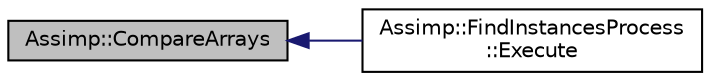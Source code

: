 digraph "Assimp::CompareArrays"
{
  edge [fontname="Helvetica",fontsize="10",labelfontname="Helvetica",labelfontsize="10"];
  node [fontname="Helvetica",fontsize="10",shape=record];
  rankdir="LR";
  Node1 [label="Assimp::CompareArrays",height=0.2,width=0.4,color="black", fillcolor="grey75", style="filled", fontcolor="black"];
  Node1 -> Node2 [dir="back",color="midnightblue",fontsize="10",style="solid"];
  Node2 [label="Assimp::FindInstancesProcess\l::Execute",height=0.2,width=0.4,color="black", fillcolor="white", style="filled",URL="$class_assimp_1_1_find_instances_process.html#a48c1938052f1d9b12bf1d2b540d56540"];
}

